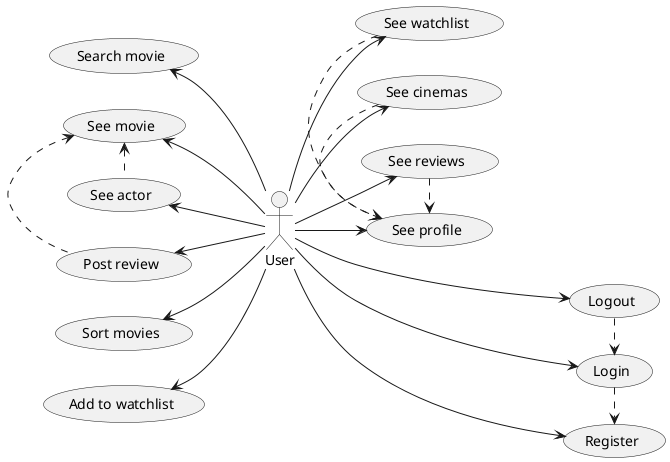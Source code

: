 @startuml
'https://plantuml.com/use-case-diagram
left to right direction

User ---> (Login)
User ---> (Register)


User --> (See profile)
User --> (See watchlist)
User --> (See reviews)
User --> (See cinemas)
User --> (Logout)
User -u-> (Add to watchlist)
User -u-> (Sort movies)
User -u-> (See actor)
User -u-> (Post review)
User -u-> (See movie)

User -u-> (Search movie)


(See watchlist) .> (See profile)
(See cinemas) .> (See profile)
(See reviews) .> (See profile)
(See movie) <. (See actor)
(See movie) <. (Post review)

(Logout) .> (Login)
(Login) .> (Register)




@enduml